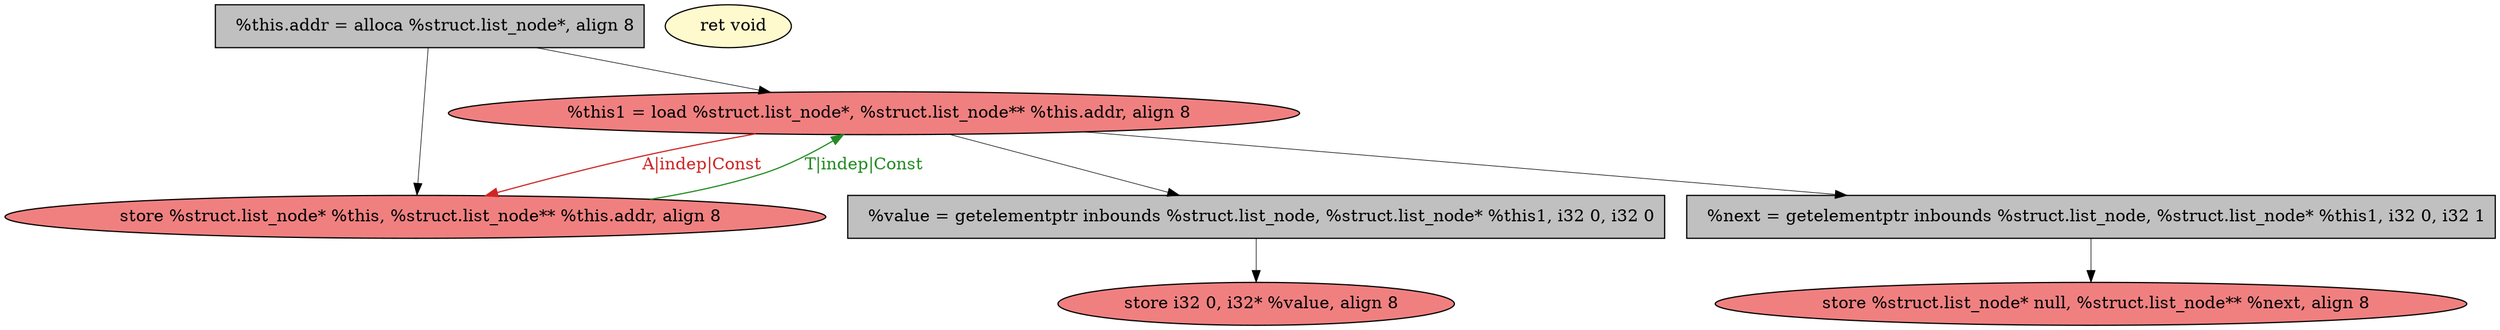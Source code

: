 
digraph G {


node662 [fillcolor=lightcoral,label="  store i32 0, i32* %value, align 8",shape=ellipse,style=filled ]
node661 [fillcolor=grey,label="  %value = getelementptr inbounds %struct.list_node, %struct.list_node* %this1, i32 0, i32 0",shape=rectangle,style=filled ]
node656 [fillcolor=lightcoral,label="  store %struct.list_node* null, %struct.list_node** %next, align 8",shape=ellipse,style=filled ]
node657 [fillcolor=lightcoral,label="  store %struct.list_node* %this, %struct.list_node** %this.addr, align 8",shape=ellipse,style=filled ]
node655 [fillcolor=grey,label="  %next = getelementptr inbounds %struct.list_node, %struct.list_node* %this1, i32 0, i32 1",shape=rectangle,style=filled ]
node658 [fillcolor=grey,label="  %this.addr = alloca %struct.list_node*, align 8",shape=rectangle,style=filled ]
node659 [fillcolor=lemonchiffon,label="  ret void",shape=ellipse,style=filled ]
node660 [fillcolor=lightcoral,label="  %this1 = load %struct.list_node*, %struct.list_node** %this.addr, align 8",shape=ellipse,style=filled ]

node658->node657 [style=solid,color=black,label="",penwidth=0.5,fontcolor=black ]
node658->node660 [style=solid,color=black,label="",penwidth=0.5,fontcolor=black ]
node660->node657 [style=solid,color=firebrick3,label="A|indep|Const",penwidth=1.0,fontcolor=firebrick3 ]
node661->node662 [style=solid,color=black,label="",penwidth=0.5,fontcolor=black ]
node655->node656 [style=solid,color=black,label="",penwidth=0.5,fontcolor=black ]
node660->node655 [style=solid,color=black,label="",penwidth=0.5,fontcolor=black ]
node657->node660 [style=solid,color=forestgreen,label="T|indep|Const",penwidth=1.0,fontcolor=forestgreen ]
node660->node661 [style=solid,color=black,label="",penwidth=0.5,fontcolor=black ]


}
